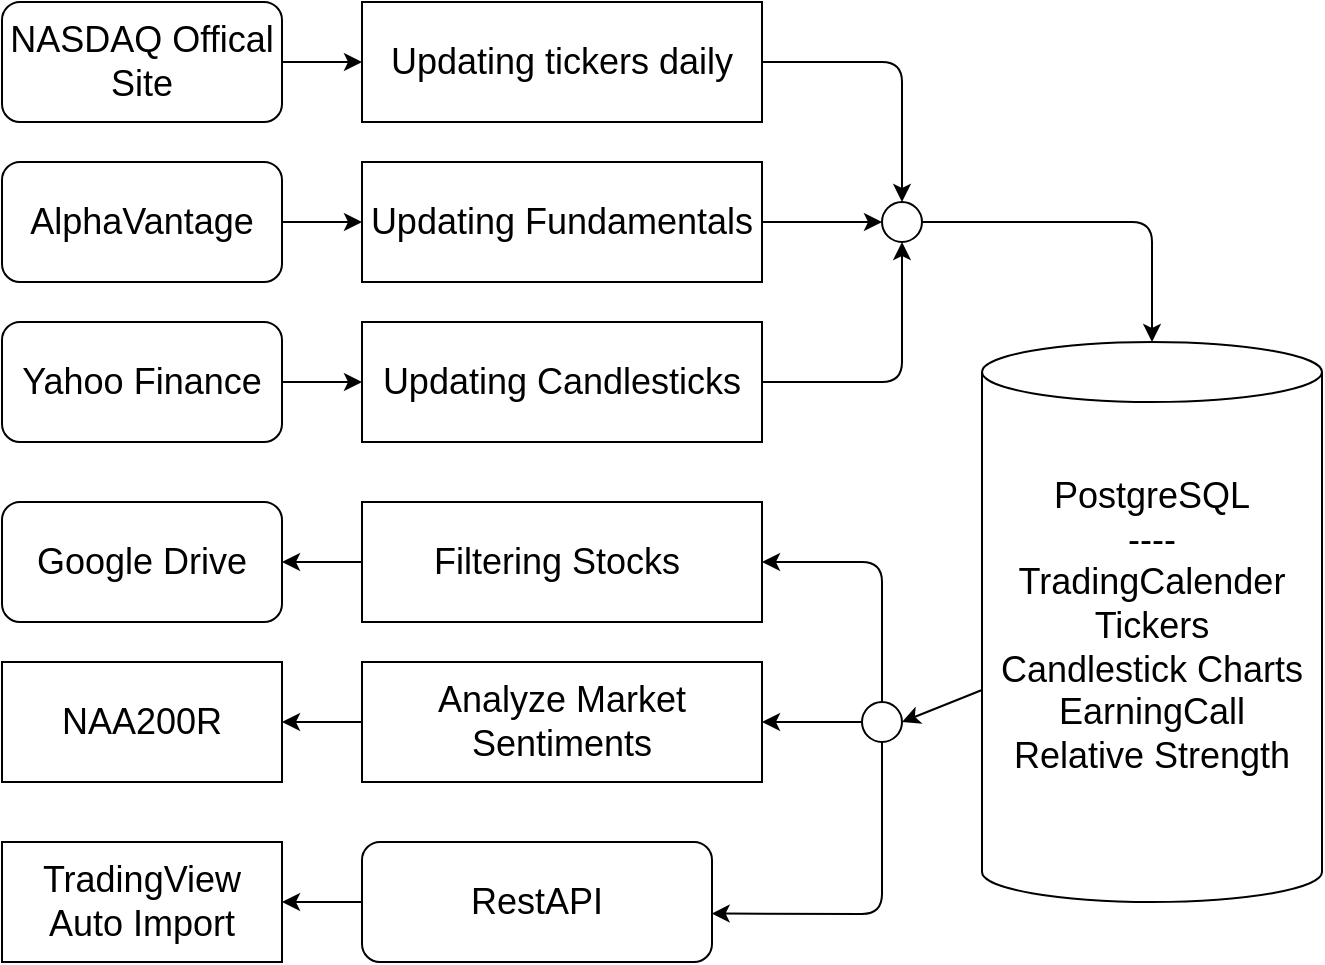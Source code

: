 <mxfile>
    <diagram id="VCm4IACOAbYxHT2h6NIL" name="Page-1">
        <mxGraphModel dx="842" dy="580" grid="1" gridSize="10" guides="1" tooltips="1" connect="1" arrows="1" fold="1" page="1" pageScale="1" pageWidth="850" pageHeight="1100" math="0" shadow="0">
            <root>
                <mxCell id="0"/>
                <mxCell id="1" parent="0"/>
                <mxCell id="31" style="edgeStyle=none;html=1;entryX=1;entryY=0.5;entryDx=0;entryDy=0;fontSize=18;" edge="1" parent="1" source="2" target="27">
                    <mxGeometry relative="1" as="geometry"/>
                </mxCell>
                <mxCell id="2" value="&lt;font style=&quot;font-size: 18px;&quot;&gt;PostgreSQL&lt;br&gt;----&lt;br&gt;TradingCalender&lt;br&gt;Tickers&lt;br&gt;Candlestick Charts&lt;br&gt;EarningCall&lt;br&gt;Relative Strength&lt;br&gt;&lt;br&gt;&lt;/font&gt;" style="shape=cylinder3;whiteSpace=wrap;html=1;boundedLbl=1;backgroundOutline=1;size=15;" vertex="1" parent="1">
                    <mxGeometry x="670" y="200" width="170" height="280" as="geometry"/>
                </mxCell>
                <mxCell id="16" style="edgeStyle=none;html=1;fontSize=18;" edge="1" parent="1" source="3" target="17">
                    <mxGeometry relative="1" as="geometry">
                        <mxPoint x="610" y="60" as="targetPoint"/>
                        <Array as="points">
                            <mxPoint x="630" y="60"/>
                        </Array>
                    </mxGeometry>
                </mxCell>
                <mxCell id="3" value="Updating tickers daily" style="rounded=0;whiteSpace=wrap;html=1;fontSize=18;" vertex="1" parent="1">
                    <mxGeometry x="360" y="30" width="200" height="60" as="geometry"/>
                </mxCell>
                <mxCell id="6" style="edgeStyle=none;html=1;fontSize=18;" edge="1" parent="1" source="4" target="3">
                    <mxGeometry relative="1" as="geometry"/>
                </mxCell>
                <mxCell id="4" value="NASDAQ Offical Site" style="rounded=1;whiteSpace=wrap;html=1;fontSize=18;" vertex="1" parent="1">
                    <mxGeometry x="180" y="30" width="140" height="60" as="geometry"/>
                </mxCell>
                <mxCell id="18" style="edgeStyle=none;html=1;fontSize=18;entryX=0;entryY=0.5;entryDx=0;entryDy=0;" edge="1" parent="1" source="8" target="17">
                    <mxGeometry relative="1" as="geometry">
                        <mxPoint x="590" y="140" as="targetPoint"/>
                    </mxGeometry>
                </mxCell>
                <mxCell id="8" value="Updating Fundamentals" style="whiteSpace=wrap;html=1;fontSize=18;" vertex="1" parent="1">
                    <mxGeometry x="360" y="110" width="200" height="60" as="geometry"/>
                </mxCell>
                <mxCell id="10" style="edgeStyle=none;html=1;fontSize=18;" edge="1" parent="1" source="9">
                    <mxGeometry relative="1" as="geometry">
                        <mxPoint x="360" y="140" as="targetPoint"/>
                    </mxGeometry>
                </mxCell>
                <mxCell id="9" value="AlphaVantage" style="rounded=1;whiteSpace=wrap;html=1;fontSize=18;" vertex="1" parent="1">
                    <mxGeometry x="180" y="110" width="140" height="60" as="geometry"/>
                </mxCell>
                <mxCell id="20" style="edgeStyle=none;html=1;entryX=0.5;entryY=1;entryDx=0;entryDy=0;fontSize=18;" edge="1" parent="1" source="11" target="17">
                    <mxGeometry relative="1" as="geometry">
                        <Array as="points">
                            <mxPoint x="630" y="220"/>
                        </Array>
                    </mxGeometry>
                </mxCell>
                <mxCell id="11" value="Updating Candlesticks" style="rounded=0;whiteSpace=wrap;html=1;fontSize=18;" vertex="1" parent="1">
                    <mxGeometry x="360" y="190" width="200" height="60" as="geometry"/>
                </mxCell>
                <mxCell id="13" style="edgeStyle=none;html=1;entryX=0;entryY=0.5;entryDx=0;entryDy=0;fontSize=18;" edge="1" parent="1" source="12" target="11">
                    <mxGeometry relative="1" as="geometry"/>
                </mxCell>
                <mxCell id="12" value="Yahoo Finance" style="rounded=1;whiteSpace=wrap;html=1;fontSize=18;" vertex="1" parent="1">
                    <mxGeometry x="180" y="190" width="140" height="60" as="geometry"/>
                </mxCell>
                <mxCell id="17" value="" style="ellipse;whiteSpace=wrap;html=1;aspect=fixed;fontSize=18;" vertex="1" parent="1">
                    <mxGeometry x="620" y="130" width="20" height="20" as="geometry"/>
                </mxCell>
                <mxCell id="21" value="" style="endArrow=classic;html=1;fontSize=18;entryX=0.5;entryY=0;entryDx=0;entryDy=0;entryPerimeter=0;" edge="1" parent="1" target="2">
                    <mxGeometry width="50" height="50" relative="1" as="geometry">
                        <mxPoint x="640" y="140" as="sourcePoint"/>
                        <mxPoint x="690" y="90" as="targetPoint"/>
                        <Array as="points">
                            <mxPoint x="755" y="140"/>
                        </Array>
                    </mxGeometry>
                </mxCell>
                <mxCell id="26" style="edgeStyle=none;html=1;entryX=1;entryY=0.5;entryDx=0;entryDy=0;fontSize=18;" edge="1" parent="1" source="23" target="24">
                    <mxGeometry relative="1" as="geometry"/>
                </mxCell>
                <mxCell id="23" value="Filtering Stocks&amp;nbsp;" style="rounded=0;whiteSpace=wrap;html=1;fontSize=18;" vertex="1" parent="1">
                    <mxGeometry x="360" y="280" width="200" height="60" as="geometry"/>
                </mxCell>
                <mxCell id="24" value="Google Drive" style="rounded=1;whiteSpace=wrap;html=1;fontSize=18;" vertex="1" parent="1">
                    <mxGeometry x="180" y="280" width="140" height="60" as="geometry"/>
                </mxCell>
                <mxCell id="32" style="edgeStyle=none;html=1;entryX=1;entryY=0.5;entryDx=0;entryDy=0;fontSize=18;" edge="1" parent="1" source="27" target="23">
                    <mxGeometry relative="1" as="geometry">
                        <Array as="points">
                            <mxPoint x="620" y="310"/>
                        </Array>
                    </mxGeometry>
                </mxCell>
                <mxCell id="35" style="edgeStyle=none;html=1;entryX=1;entryY=0.5;entryDx=0;entryDy=0;fontSize=18;exitX=0.5;exitY=1;exitDx=0;exitDy=0;exitPerimeter=0;" edge="1" parent="1" source="27" target="34">
                    <mxGeometry relative="1" as="geometry">
                        <Array as="points">
                            <mxPoint x="620" y="390"/>
                        </Array>
                    </mxGeometry>
                </mxCell>
                <mxCell id="41" style="edgeStyle=none;html=1;entryX=0.999;entryY=0.596;entryDx=0;entryDy=0;entryPerimeter=0;fontSize=18;" edge="1" parent="1" source="27" target="39">
                    <mxGeometry relative="1" as="geometry">
                        <Array as="points">
                            <mxPoint x="620" y="486"/>
                        </Array>
                    </mxGeometry>
                </mxCell>
                <mxCell id="27" value="" style="ellipse;whiteSpace=wrap;html=1;aspect=fixed;fontSize=18;" vertex="1" parent="1">
                    <mxGeometry x="610" y="380" width="20" height="20" as="geometry"/>
                </mxCell>
                <mxCell id="37" style="edgeStyle=none;html=1;entryX=1;entryY=0.5;entryDx=0;entryDy=0;fontSize=18;" edge="1" parent="1" source="34" target="36">
                    <mxGeometry relative="1" as="geometry"/>
                </mxCell>
                <mxCell id="34" value="Analyze Market Sentiments" style="rounded=0;whiteSpace=wrap;html=1;fontSize=18;" vertex="1" parent="1">
                    <mxGeometry x="360" y="360" width="200" height="60" as="geometry"/>
                </mxCell>
                <mxCell id="36" value="NAA200R" style="whiteSpace=wrap;html=1;fontSize=18;rounded=0;" vertex="1" parent="1">
                    <mxGeometry x="180" y="360" width="140" height="60" as="geometry"/>
                </mxCell>
                <mxCell id="43" style="edgeStyle=none;html=1;entryX=1;entryY=0.5;entryDx=0;entryDy=0;fontSize=18;" edge="1" parent="1" source="39" target="42">
                    <mxGeometry relative="1" as="geometry"/>
                </mxCell>
                <mxCell id="39" value="RestAPI" style="rounded=1;whiteSpace=wrap;html=1;fontSize=18;" vertex="1" parent="1">
                    <mxGeometry x="360" y="450" width="175" height="60" as="geometry"/>
                </mxCell>
                <mxCell id="42" value="TradingView Auto Import" style="rounded=0;whiteSpace=wrap;html=1;fontSize=18;" vertex="1" parent="1">
                    <mxGeometry x="180" y="450" width="140" height="60" as="geometry"/>
                </mxCell>
            </root>
        </mxGraphModel>
    </diagram>
</mxfile>